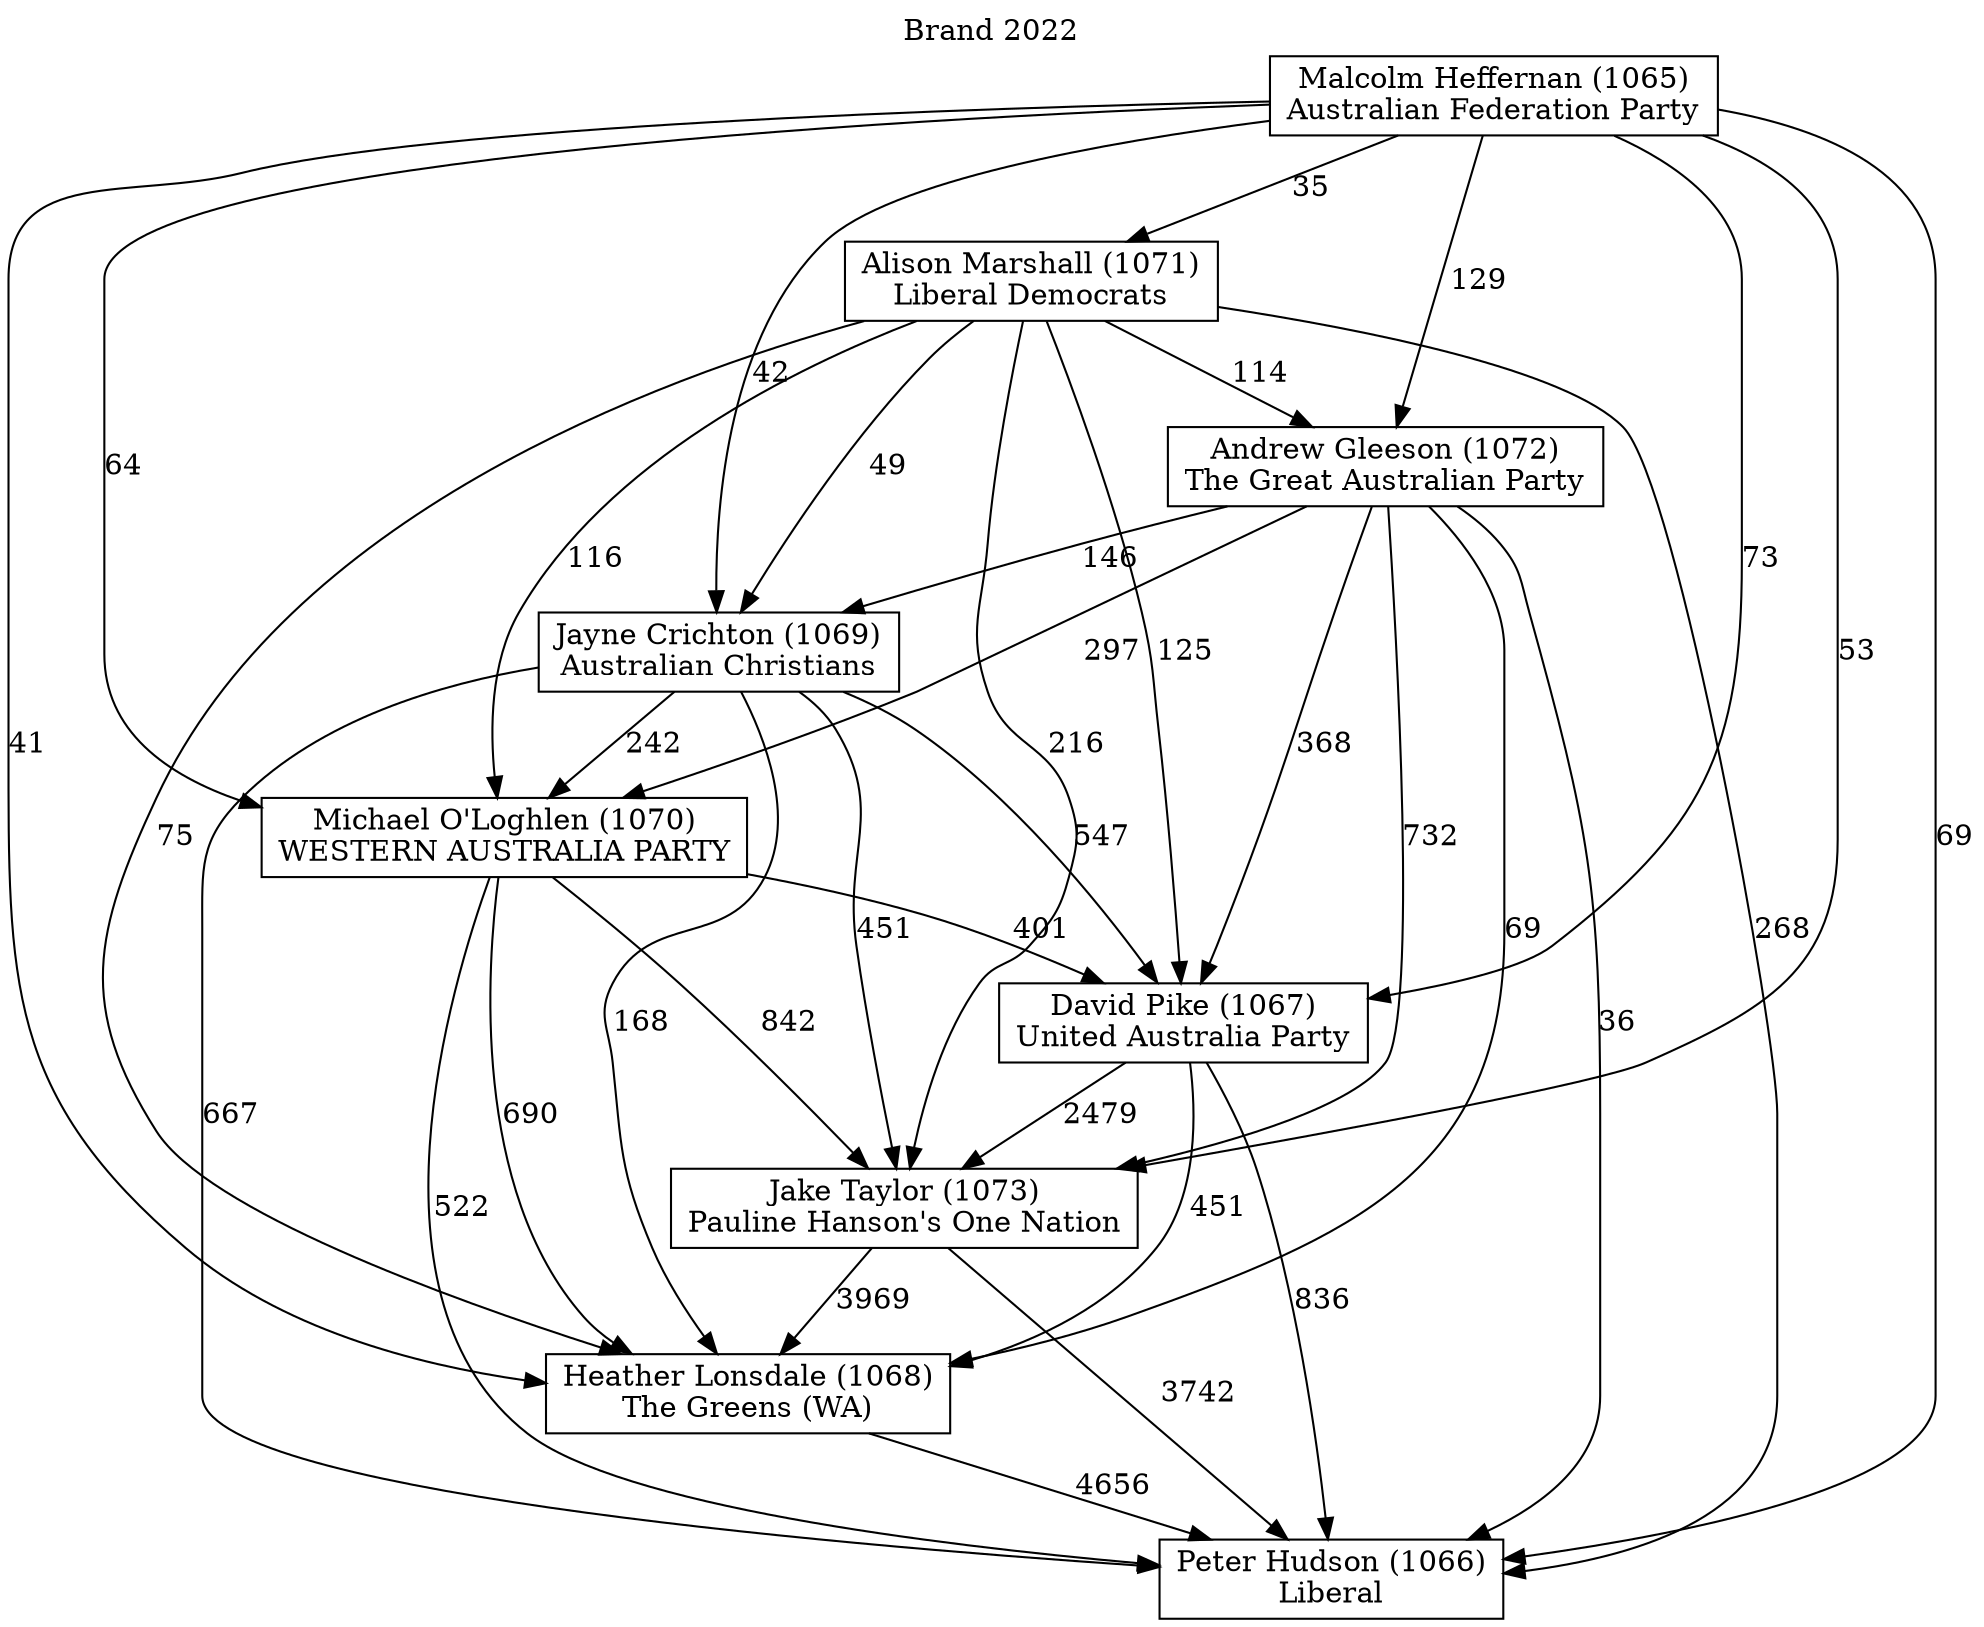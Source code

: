 // House preference flow
digraph "Peter Hudson (1066)_Brand_2022" {
	graph [label="Brand 2022" labelloc=t mclimit=2]
	node [shape=box]
	"Peter Hudson (1066)" [label="Peter Hudson (1066)
Liberal"]
	"Heather Lonsdale (1068)" [label="Heather Lonsdale (1068)
The Greens (WA)"]
	"Jake Taylor (1073)" [label="Jake Taylor (1073)
Pauline Hanson's One Nation"]
	"David Pike (1067)" [label="David Pike (1067)
United Australia Party"]
	"Michael O'Loghlen (1070)" [label="Michael O'Loghlen (1070)
WESTERN AUSTRALIA PARTY"]
	"Jayne Crichton (1069)" [label="Jayne Crichton (1069)
Australian Christians"]
	"Andrew Gleeson (1072)" [label="Andrew Gleeson (1072)
The Great Australian Party"]
	"Alison Marshall (1071)" [label="Alison Marshall (1071)
Liberal Democrats"]
	"Malcolm Heffernan (1065)" [label="Malcolm Heffernan (1065)
Australian Federation Party"]
	"Heather Lonsdale (1068)" -> "Peter Hudson (1066)" [label=4656]
	"Jake Taylor (1073)" -> "Heather Lonsdale (1068)" [label=3969]
	"David Pike (1067)" -> "Jake Taylor (1073)" [label=2479]
	"Michael O'Loghlen (1070)" -> "David Pike (1067)" [label=401]
	"Jayne Crichton (1069)" -> "Michael O'Loghlen (1070)" [label=242]
	"Andrew Gleeson (1072)" -> "Jayne Crichton (1069)" [label=146]
	"Alison Marshall (1071)" -> "Andrew Gleeson (1072)" [label=114]
	"Malcolm Heffernan (1065)" -> "Alison Marshall (1071)" [label=35]
	"Jake Taylor (1073)" -> "Peter Hudson (1066)" [label=3742]
	"David Pike (1067)" -> "Peter Hudson (1066)" [label=836]
	"Michael O'Loghlen (1070)" -> "Peter Hudson (1066)" [label=522]
	"Jayne Crichton (1069)" -> "Peter Hudson (1066)" [label=667]
	"Andrew Gleeson (1072)" -> "Peter Hudson (1066)" [label=36]
	"Alison Marshall (1071)" -> "Peter Hudson (1066)" [label=268]
	"Malcolm Heffernan (1065)" -> "Peter Hudson (1066)" [label=69]
	"Malcolm Heffernan (1065)" -> "Andrew Gleeson (1072)" [label=129]
	"Alison Marshall (1071)" -> "Jayne Crichton (1069)" [label=49]
	"Malcolm Heffernan (1065)" -> "Jayne Crichton (1069)" [label=42]
	"Andrew Gleeson (1072)" -> "Michael O'Loghlen (1070)" [label=297]
	"Alison Marshall (1071)" -> "Michael O'Loghlen (1070)" [label=116]
	"Malcolm Heffernan (1065)" -> "Michael O'Loghlen (1070)" [label=64]
	"Jayne Crichton (1069)" -> "David Pike (1067)" [label=547]
	"Andrew Gleeson (1072)" -> "David Pike (1067)" [label=368]
	"Alison Marshall (1071)" -> "David Pike (1067)" [label=125]
	"Malcolm Heffernan (1065)" -> "David Pike (1067)" [label=73]
	"Michael O'Loghlen (1070)" -> "Jake Taylor (1073)" [label=842]
	"Jayne Crichton (1069)" -> "Jake Taylor (1073)" [label=451]
	"Andrew Gleeson (1072)" -> "Jake Taylor (1073)" [label=732]
	"Alison Marshall (1071)" -> "Jake Taylor (1073)" [label=216]
	"Malcolm Heffernan (1065)" -> "Jake Taylor (1073)" [label=53]
	"David Pike (1067)" -> "Heather Lonsdale (1068)" [label=451]
	"Michael O'Loghlen (1070)" -> "Heather Lonsdale (1068)" [label=690]
	"Jayne Crichton (1069)" -> "Heather Lonsdale (1068)" [label=168]
	"Andrew Gleeson (1072)" -> "Heather Lonsdale (1068)" [label=69]
	"Alison Marshall (1071)" -> "Heather Lonsdale (1068)" [label=75]
	"Malcolm Heffernan (1065)" -> "Heather Lonsdale (1068)" [label=41]
}
